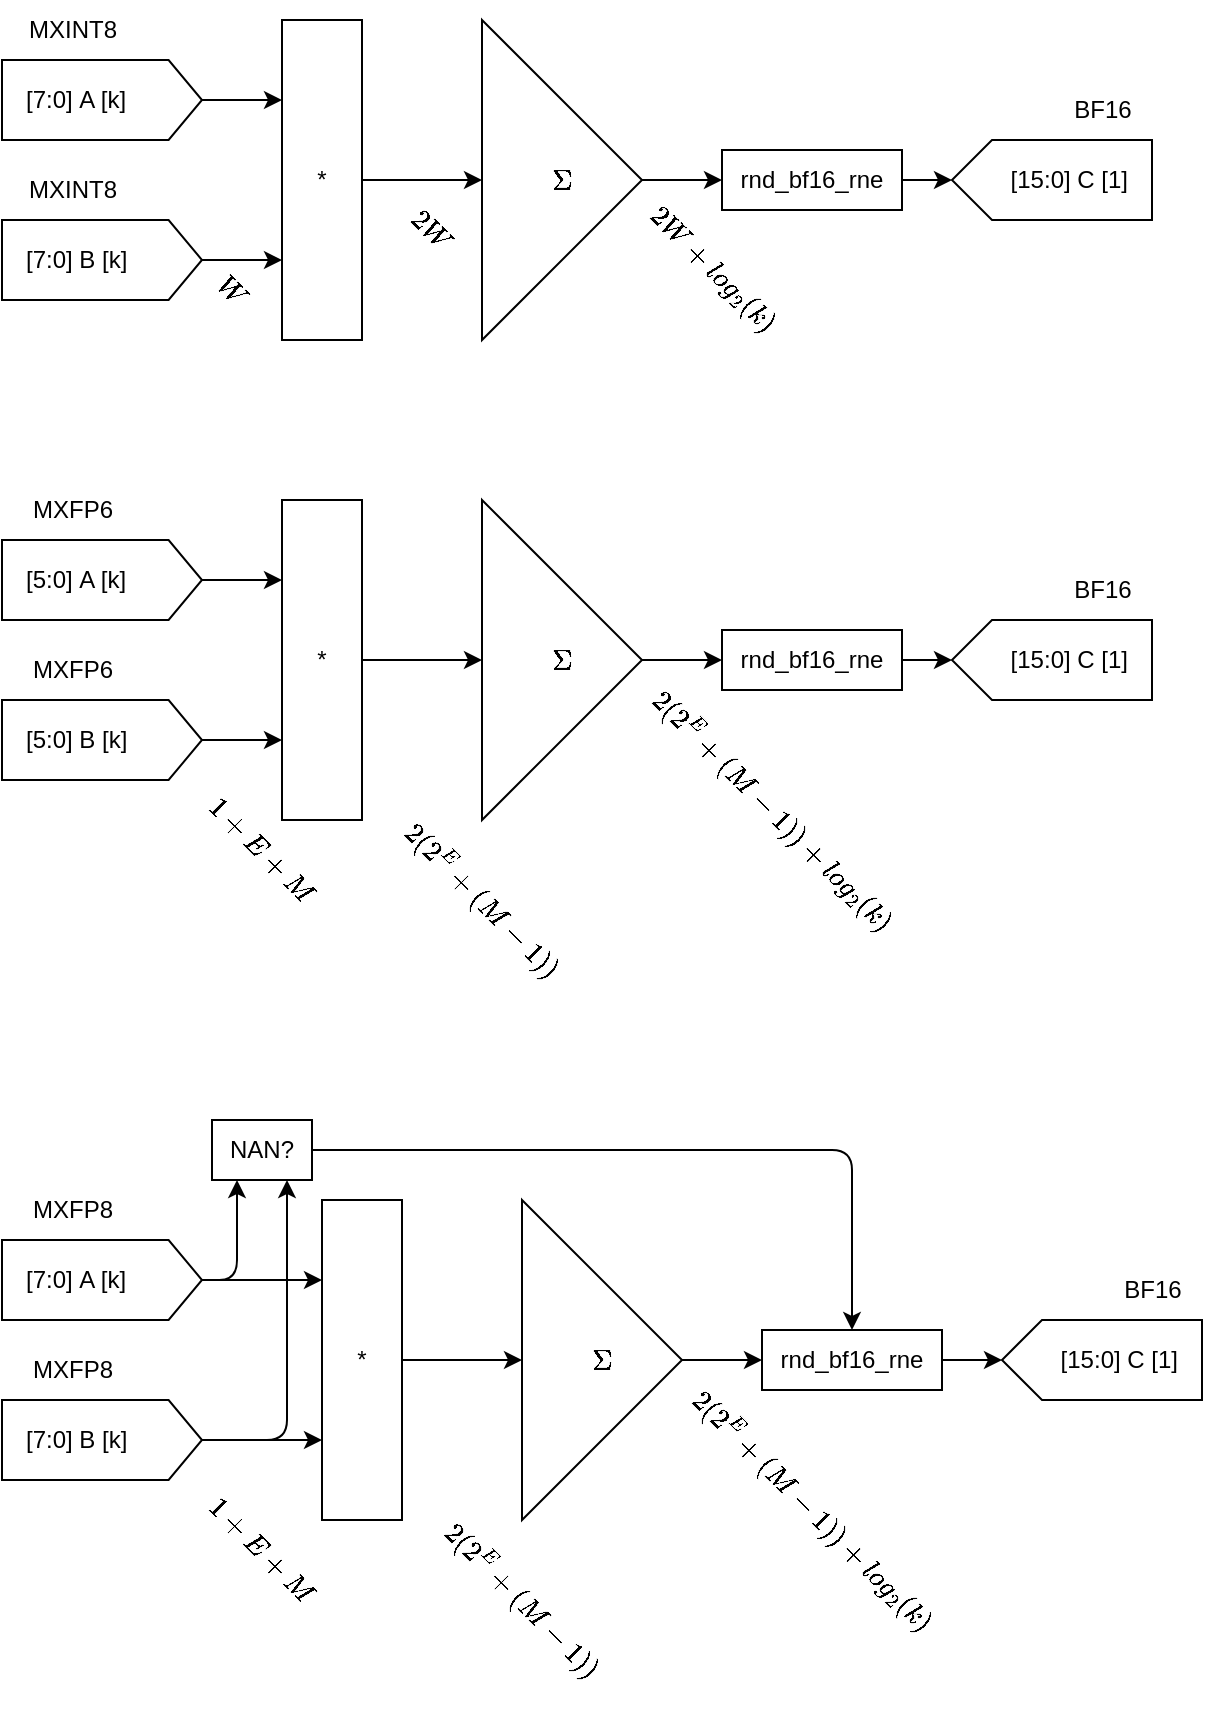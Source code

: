 <mxfile>
    <diagram id="37v83Nntvbdrm7so_rxu" name="Page-1">
        <mxGraphModel dx="851" dy="451" grid="1" gridSize="10" guides="1" tooltips="1" connect="1" arrows="1" fold="1" page="1" pageScale="1" pageWidth="850" pageHeight="1100" math="1" shadow="0">
            <root>
                <mxCell id="0"/>
                <mxCell id="1" parent="0"/>
                <mxCell id="33" style="edgeStyle=orthogonalEdgeStyle;html=1;entryX=0;entryY=0.25;entryDx=0;entryDy=0;" parent="1" source="16" target="30" edge="1">
                    <mxGeometry relative="1" as="geometry"/>
                </mxCell>
                <mxCell id="16" value="&amp;nbsp; &amp;nbsp;[7:0]&amp;nbsp;A [k]" style="shape=offPageConnector;whiteSpace=wrap;html=1;rotation=0;direction=north;labelPosition=center;verticalLabelPosition=middle;align=left;verticalAlign=middle;size=0.167;" parent="1" vertex="1">
                    <mxGeometry x="40" y="80" width="100" height="40" as="geometry"/>
                </mxCell>
                <mxCell id="34" style="edgeStyle=orthogonalEdgeStyle;html=1;entryX=0;entryY=0.75;entryDx=0;entryDy=0;" parent="1" source="18" target="30" edge="1">
                    <mxGeometry relative="1" as="geometry"/>
                </mxCell>
                <mxCell id="18" value="&amp;nbsp; &amp;nbsp;[7:0] B [k]" style="shape=offPageConnector;whiteSpace=wrap;html=1;rotation=0;direction=north;labelPosition=center;verticalLabelPosition=middle;align=left;verticalAlign=middle;size=0.167;" parent="1" vertex="1">
                    <mxGeometry x="40" y="160" width="100" height="40" as="geometry"/>
                </mxCell>
                <mxCell id="24" value="MXINT8" style="text;html=1;align=center;verticalAlign=middle;resizable=0;points=[];autosize=1;strokeColor=none;fillColor=none;" parent="1" vertex="1">
                    <mxGeometry x="40" y="50" width="70" height="30" as="geometry"/>
                </mxCell>
                <mxCell id="25" value="MXINT8" style="text;html=1;align=center;verticalAlign=middle;resizable=0;points=[];autosize=1;strokeColor=none;fillColor=none;" parent="1" vertex="1">
                    <mxGeometry x="40" y="130" width="70" height="30" as="geometry"/>
                </mxCell>
                <mxCell id="26" value="BF16" style="text;html=1;align=center;verticalAlign=middle;resizable=0;points=[];autosize=1;strokeColor=none;fillColor=none;" parent="1" vertex="1">
                    <mxGeometry x="565" y="90" width="50" height="30" as="geometry"/>
                </mxCell>
                <mxCell id="37" style="edgeStyle=orthogonalEdgeStyle;html=1;entryX=0;entryY=0.5;entryDx=0;entryDy=0;" parent="1" source="30" target="35" edge="1">
                    <mxGeometry relative="1" as="geometry"/>
                </mxCell>
                <mxCell id="30" value="*" style="rounded=0;whiteSpace=wrap;html=1;" parent="1" vertex="1">
                    <mxGeometry x="180" y="60" width="40" height="160" as="geometry"/>
                </mxCell>
                <mxCell id="45" style="edgeStyle=orthogonalEdgeStyle;html=1;entryX=0;entryY=0.5;entryDx=0;entryDy=0;" parent="1" source="35" target="44" edge="1">
                    <mxGeometry relative="1" as="geometry"/>
                </mxCell>
                <mxCell id="35" value="$$\Sigma$$" style="triangle;whiteSpace=wrap;html=1;" parent="1" vertex="1">
                    <mxGeometry x="280" y="60" width="80" height="160" as="geometry"/>
                </mxCell>
                <mxCell id="40" value="$$2W$$" style="text;html=1;align=center;verticalAlign=middle;resizable=0;points=[];autosize=1;strokeColor=none;fillColor=none;rotation=45;" parent="1" vertex="1">
                    <mxGeometry x="220" y="150" width="70" height="30" as="geometry"/>
                </mxCell>
                <mxCell id="42" value="$$2W+log_2(k)$$" style="text;html=1;align=center;verticalAlign=middle;resizable=0;points=[];autosize=1;strokeColor=none;fillColor=none;rotation=45;" parent="1" vertex="1">
                    <mxGeometry x="335" y="170" width="120" height="30" as="geometry"/>
                </mxCell>
                <mxCell id="43" value="[15:0] C [1]&amp;nbsp; &amp;nbsp;" style="shape=offPageConnector;whiteSpace=wrap;html=1;rotation=0;direction=south;labelPosition=center;verticalLabelPosition=middle;align=right;verticalAlign=middle;size=0.2;" parent="1" vertex="1">
                    <mxGeometry x="515" y="120" width="100" height="40" as="geometry"/>
                </mxCell>
                <mxCell id="46" style="edgeStyle=orthogonalEdgeStyle;html=1;entryX=0.5;entryY=1;entryDx=0;entryDy=0;" parent="1" source="44" target="43" edge="1">
                    <mxGeometry relative="1" as="geometry"/>
                </mxCell>
                <mxCell id="44" value="rnd_bf16_rne" style="rounded=0;whiteSpace=wrap;html=1;" parent="1" vertex="1">
                    <mxGeometry x="400" y="125" width="90" height="30" as="geometry"/>
                </mxCell>
                <mxCell id="47" style="edgeStyle=orthogonalEdgeStyle;html=1;entryX=0;entryY=0.25;entryDx=0;entryDy=0;" parent="1" source="48" target="55" edge="1">
                    <mxGeometry relative="1" as="geometry"/>
                </mxCell>
                <mxCell id="48" value="&amp;nbsp; &amp;nbsp;[5:0]&amp;nbsp;A [k]" style="shape=offPageConnector;whiteSpace=wrap;html=1;rotation=0;direction=north;labelPosition=center;verticalLabelPosition=middle;align=left;verticalAlign=middle;size=0.167;" parent="1" vertex="1">
                    <mxGeometry x="40" y="320" width="100" height="40" as="geometry"/>
                </mxCell>
                <mxCell id="49" style="edgeStyle=orthogonalEdgeStyle;html=1;entryX=0;entryY=0.75;entryDx=0;entryDy=0;" parent="1" source="50" target="55" edge="1">
                    <mxGeometry relative="1" as="geometry"/>
                </mxCell>
                <mxCell id="50" value="&amp;nbsp; &amp;nbsp;[5:0] B [k]" style="shape=offPageConnector;whiteSpace=wrap;html=1;rotation=0;direction=north;labelPosition=center;verticalLabelPosition=middle;align=left;verticalAlign=middle;size=0.167;" parent="1" vertex="1">
                    <mxGeometry x="40" y="400" width="100" height="40" as="geometry"/>
                </mxCell>
                <mxCell id="51" value="MXFP6" style="text;html=1;align=center;verticalAlign=middle;resizable=0;points=[];autosize=1;strokeColor=none;fillColor=none;" parent="1" vertex="1">
                    <mxGeometry x="45" y="290" width="60" height="30" as="geometry"/>
                </mxCell>
                <mxCell id="52" value="MXFP6" style="text;html=1;align=center;verticalAlign=middle;resizable=0;points=[];autosize=1;strokeColor=none;fillColor=none;" parent="1" vertex="1">
                    <mxGeometry x="45" y="370" width="60" height="30" as="geometry"/>
                </mxCell>
                <mxCell id="53" value="BF16" style="text;html=1;align=center;verticalAlign=middle;resizable=0;points=[];autosize=1;strokeColor=none;fillColor=none;" parent="1" vertex="1">
                    <mxGeometry x="565" y="330" width="50" height="30" as="geometry"/>
                </mxCell>
                <mxCell id="54" style="edgeStyle=orthogonalEdgeStyle;html=1;entryX=0;entryY=0.5;entryDx=0;entryDy=0;" parent="1" source="55" target="57" edge="1">
                    <mxGeometry relative="1" as="geometry"/>
                </mxCell>
                <mxCell id="55" value="*" style="rounded=0;whiteSpace=wrap;html=1;" parent="1" vertex="1">
                    <mxGeometry x="180" y="300" width="40" height="160" as="geometry"/>
                </mxCell>
                <mxCell id="56" style="edgeStyle=orthogonalEdgeStyle;html=1;entryX=0;entryY=0.5;entryDx=0;entryDy=0;" parent="1" source="57" target="63" edge="1">
                    <mxGeometry relative="1" as="geometry"/>
                </mxCell>
                <mxCell id="57" value="$$\Sigma$$" style="triangle;whiteSpace=wrap;html=1;" parent="1" vertex="1">
                    <mxGeometry x="280" y="300" width="80" height="160" as="geometry"/>
                </mxCell>
                <mxCell id="61" value="[15:0] C [1]&amp;nbsp; &amp;nbsp;" style="shape=offPageConnector;whiteSpace=wrap;html=1;rotation=0;direction=south;labelPosition=center;verticalLabelPosition=middle;align=right;verticalAlign=middle;size=0.2;" parent="1" vertex="1">
                    <mxGeometry x="515" y="360" width="100" height="40" as="geometry"/>
                </mxCell>
                <mxCell id="62" style="edgeStyle=orthogonalEdgeStyle;html=1;entryX=0.5;entryY=1;entryDx=0;entryDy=0;" parent="1" source="63" target="61" edge="1">
                    <mxGeometry relative="1" as="geometry"/>
                </mxCell>
                <mxCell id="63" value="rnd_bf16_rne" style="rounded=0;whiteSpace=wrap;html=1;" parent="1" vertex="1">
                    <mxGeometry x="400" y="365" width="90" height="30" as="geometry"/>
                </mxCell>
                <mxCell id="66" value="$$2(2^E+(M-1))$$" style="text;html=1;align=center;verticalAlign=middle;resizable=0;points=[];autosize=1;strokeColor=none;fillColor=none;rotation=45;" parent="1" vertex="1">
                    <mxGeometry x="220" y="485" width="120" height="30" as="geometry"/>
                </mxCell>
                <mxCell id="67" value="$$2(2^E+(M-1)) + log_2(k)$$" style="text;html=1;align=center;verticalAlign=middle;resizable=0;points=[];autosize=1;strokeColor=none;fillColor=none;rotation=45;" parent="1" vertex="1">
                    <mxGeometry x="335" y="440" width="180" height="30" as="geometry"/>
                </mxCell>
                <mxCell id="71" value="$$W$$" style="text;html=1;align=center;verticalAlign=middle;resizable=0;points=[];autosize=1;strokeColor=none;fillColor=none;rotation=45;" parent="1" vertex="1">
                    <mxGeometry x="125" y="180" width="60" height="30" as="geometry"/>
                </mxCell>
                <mxCell id="73" value="$$1+E+M$$" style="text;html=1;align=center;verticalAlign=middle;resizable=0;points=[];autosize=1;strokeColor=none;fillColor=none;rotation=45;" parent="1" vertex="1">
                    <mxGeometry x="125" y="460" width="90" height="30" as="geometry"/>
                </mxCell>
                <mxCell id="104" style="edgeStyle=orthogonalEdgeStyle;html=1;entryX=0;entryY=0.25;entryDx=0;entryDy=0;" parent="1" source="106" target="114" edge="1">
                    <mxGeometry relative="1" as="geometry"/>
                </mxCell>
                <mxCell id="105" style="edgeStyle=orthogonalEdgeStyle;html=1;entryX=0.25;entryY=1;entryDx=0;entryDy=0;" parent="1" source="106" target="125" edge="1">
                    <mxGeometry relative="1" as="geometry"/>
                </mxCell>
                <mxCell id="106" value="&amp;nbsp; &amp;nbsp;[7:0]&amp;nbsp;A [k]" style="shape=offPageConnector;whiteSpace=wrap;html=1;rotation=0;direction=north;labelPosition=center;verticalLabelPosition=middle;align=left;verticalAlign=middle;size=0.167;" parent="1" vertex="1">
                    <mxGeometry x="40" y="670" width="100" height="40" as="geometry"/>
                </mxCell>
                <mxCell id="107" style="edgeStyle=orthogonalEdgeStyle;html=1;entryX=0;entryY=0.75;entryDx=0;entryDy=0;" parent="1" source="109" target="114" edge="1">
                    <mxGeometry relative="1" as="geometry"/>
                </mxCell>
                <mxCell id="108" style="edgeStyle=orthogonalEdgeStyle;html=1;entryX=0.75;entryY=1;entryDx=0;entryDy=0;" parent="1" source="109" target="125" edge="1">
                    <mxGeometry relative="1" as="geometry"/>
                </mxCell>
                <mxCell id="109" value="&amp;nbsp; &amp;nbsp;[7:0] B [k]" style="shape=offPageConnector;whiteSpace=wrap;html=1;rotation=0;direction=north;labelPosition=center;verticalLabelPosition=middle;align=left;verticalAlign=middle;size=0.167;" parent="1" vertex="1">
                    <mxGeometry x="40" y="750" width="100" height="40" as="geometry"/>
                </mxCell>
                <mxCell id="110" value="MXFP8" style="text;html=1;align=center;verticalAlign=middle;resizable=0;points=[];autosize=1;strokeColor=none;fillColor=none;" parent="1" vertex="1">
                    <mxGeometry x="45" y="640" width="60" height="30" as="geometry"/>
                </mxCell>
                <mxCell id="111" value="MXFP8" style="text;html=1;align=center;verticalAlign=middle;resizable=0;points=[];autosize=1;strokeColor=none;fillColor=none;" parent="1" vertex="1">
                    <mxGeometry x="45" y="720" width="60" height="30" as="geometry"/>
                </mxCell>
                <mxCell id="112" value="BF16" style="text;html=1;align=center;verticalAlign=middle;resizable=0;points=[];autosize=1;strokeColor=none;fillColor=none;" parent="1" vertex="1">
                    <mxGeometry x="590" y="680" width="50" height="30" as="geometry"/>
                </mxCell>
                <mxCell id="113" style="edgeStyle=orthogonalEdgeStyle;html=1;entryX=0;entryY=0.5;entryDx=0;entryDy=0;" parent="1" source="114" target="116" edge="1">
                    <mxGeometry relative="1" as="geometry"/>
                </mxCell>
                <mxCell id="114" value="*" style="rounded=0;whiteSpace=wrap;html=1;" parent="1" vertex="1">
                    <mxGeometry x="200" y="650" width="40" height="160" as="geometry"/>
                </mxCell>
                <mxCell id="115" style="edgeStyle=orthogonalEdgeStyle;html=1;entryX=0;entryY=0.5;entryDx=0;entryDy=0;" parent="1" source="116" target="119" edge="1">
                    <mxGeometry relative="1" as="geometry"/>
                </mxCell>
                <mxCell id="116" value="$$\Sigma$$" style="triangle;whiteSpace=wrap;html=1;" parent="1" vertex="1">
                    <mxGeometry x="300" y="650" width="80" height="160" as="geometry"/>
                </mxCell>
                <mxCell id="117" value="[15:0] C [1]&amp;nbsp; &amp;nbsp;" style="shape=offPageConnector;whiteSpace=wrap;html=1;rotation=0;direction=south;labelPosition=center;verticalLabelPosition=middle;align=right;verticalAlign=middle;size=0.2;" parent="1" vertex="1">
                    <mxGeometry x="540" y="710" width="100" height="40" as="geometry"/>
                </mxCell>
                <mxCell id="118" style="edgeStyle=orthogonalEdgeStyle;html=1;entryX=0.5;entryY=1;entryDx=0;entryDy=0;" parent="1" source="119" target="117" edge="1">
                    <mxGeometry relative="1" as="geometry"/>
                </mxCell>
                <mxCell id="119" value="rnd_bf16_rne" style="rounded=0;whiteSpace=wrap;html=1;" parent="1" vertex="1">
                    <mxGeometry x="420" y="715" width="90" height="30" as="geometry"/>
                </mxCell>
                <mxCell id="120" value="$$2(2^E+(M-1))$$" style="text;html=1;align=center;verticalAlign=middle;resizable=0;points=[];autosize=1;strokeColor=none;fillColor=none;rotation=45;" parent="1" vertex="1">
                    <mxGeometry x="240" y="835" width="120" height="30" as="geometry"/>
                </mxCell>
                <mxCell id="121" value="$$2(2^E+(M-1)) + log_2(k)$$" style="text;html=1;align=center;verticalAlign=middle;resizable=0;points=[];autosize=1;strokeColor=none;fillColor=none;rotation=45;" parent="1" vertex="1">
                    <mxGeometry x="355" y="790" width="180" height="30" as="geometry"/>
                </mxCell>
                <mxCell id="123" value="$$1+E+M$$" style="text;html=1;align=center;verticalAlign=middle;resizable=0;points=[];autosize=1;strokeColor=none;fillColor=none;rotation=45;" parent="1" vertex="1">
                    <mxGeometry x="125" y="810" width="90" height="30" as="geometry"/>
                </mxCell>
                <mxCell id="124" style="edgeStyle=orthogonalEdgeStyle;html=1;entryX=0.5;entryY=0;entryDx=0;entryDy=0;" parent="1" source="125" target="119" edge="1">
                    <mxGeometry relative="1" as="geometry"/>
                </mxCell>
                <mxCell id="125" value="NAN?" style="rounded=0;whiteSpace=wrap;html=1;" parent="1" vertex="1">
                    <mxGeometry x="145" y="610" width="50" height="30" as="geometry"/>
                </mxCell>
            </root>
        </mxGraphModel>
    </diagram>
</mxfile>